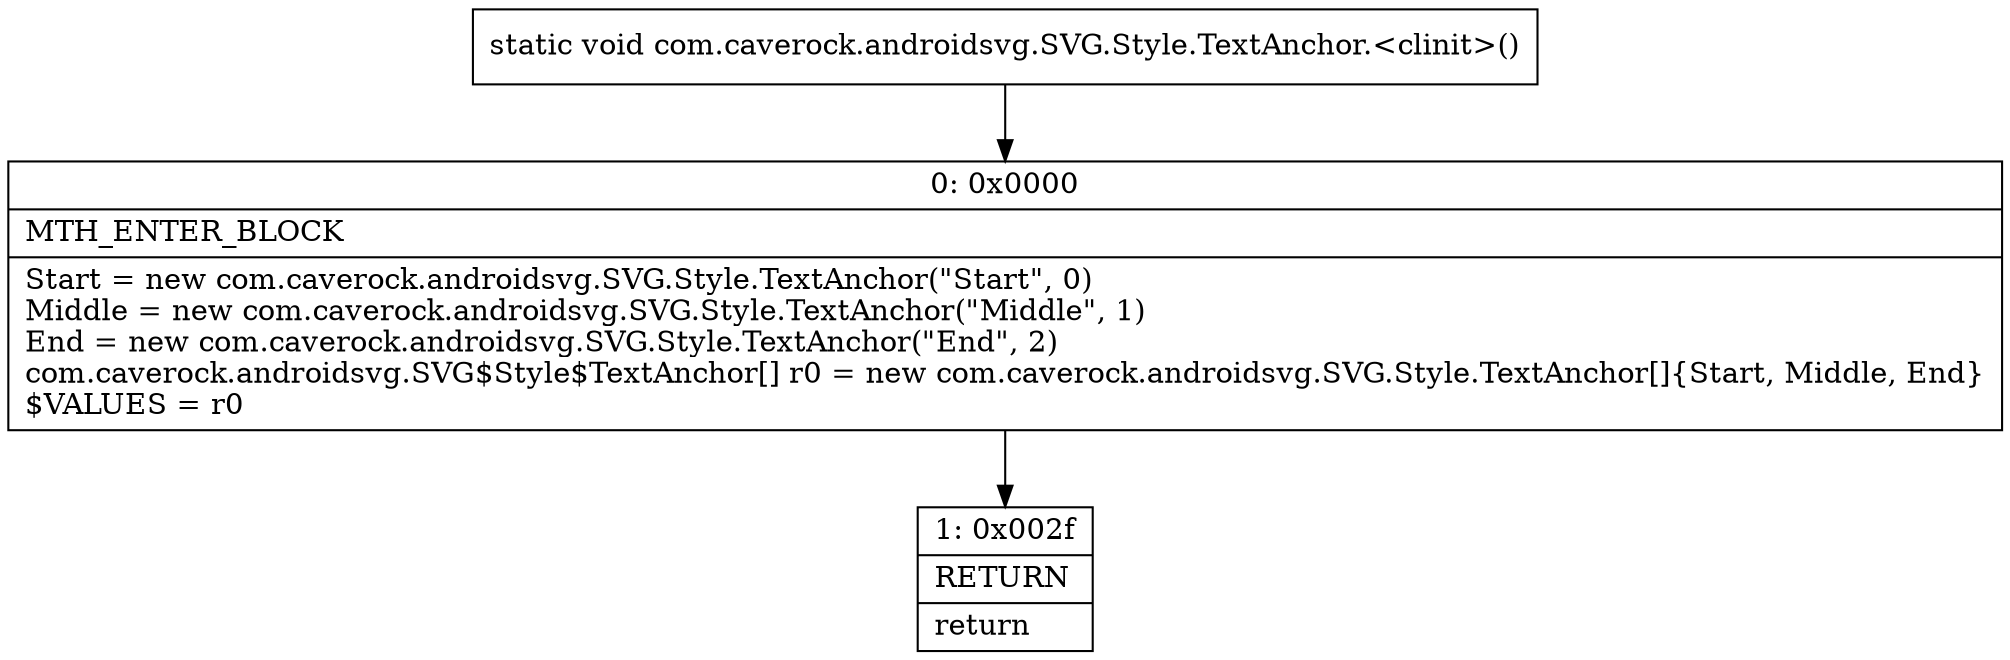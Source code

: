 digraph "CFG forcom.caverock.androidsvg.SVG.Style.TextAnchor.\<clinit\>()V" {
Node_0 [shape=record,label="{0\:\ 0x0000|MTH_ENTER_BLOCK\l|Start = new com.caverock.androidsvg.SVG.Style.TextAnchor(\"Start\", 0)\lMiddle = new com.caverock.androidsvg.SVG.Style.TextAnchor(\"Middle\", 1)\lEnd = new com.caverock.androidsvg.SVG.Style.TextAnchor(\"End\", 2)\lcom.caverock.androidsvg.SVG$Style$TextAnchor[] r0 = new com.caverock.androidsvg.SVG.Style.TextAnchor[]\{Start, Middle, End\}\l$VALUES = r0\l}"];
Node_1 [shape=record,label="{1\:\ 0x002f|RETURN\l|return\l}"];
MethodNode[shape=record,label="{static void com.caverock.androidsvg.SVG.Style.TextAnchor.\<clinit\>() }"];
MethodNode -> Node_0;
Node_0 -> Node_1;
}

